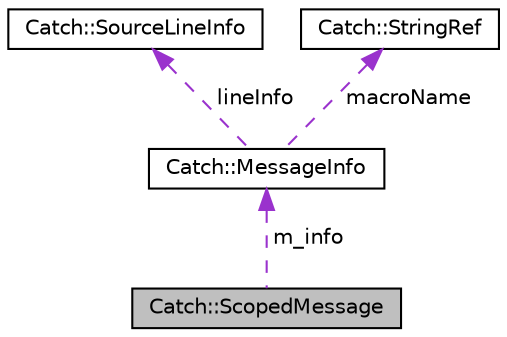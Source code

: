 digraph "Catch::ScopedMessage"
{
 // LATEX_PDF_SIZE
  edge [fontname="Helvetica",fontsize="10",labelfontname="Helvetica",labelfontsize="10"];
  node [fontname="Helvetica",fontsize="10",shape=record];
  Node1 [label="Catch::ScopedMessage",height=0.2,width=0.4,color="black", fillcolor="grey75", style="filled", fontcolor="black",tooltip=" "];
  Node2 -> Node1 [dir="back",color="darkorchid3",fontsize="10",style="dashed",label=" m_info" ];
  Node2 [label="Catch::MessageInfo",height=0.2,width=0.4,color="black", fillcolor="white", style="filled",URL="$structCatch_1_1MessageInfo.html",tooltip=" "];
  Node3 -> Node2 [dir="back",color="darkorchid3",fontsize="10",style="dashed",label=" lineInfo" ];
  Node3 [label="Catch::SourceLineInfo",height=0.2,width=0.4,color="black", fillcolor="white", style="filled",URL="$structCatch_1_1SourceLineInfo.html",tooltip=" "];
  Node4 -> Node2 [dir="back",color="darkorchid3",fontsize="10",style="dashed",label=" macroName" ];
  Node4 [label="Catch::StringRef",height=0.2,width=0.4,color="black", fillcolor="white", style="filled",URL="$classCatch_1_1StringRef.html",tooltip=" "];
}
